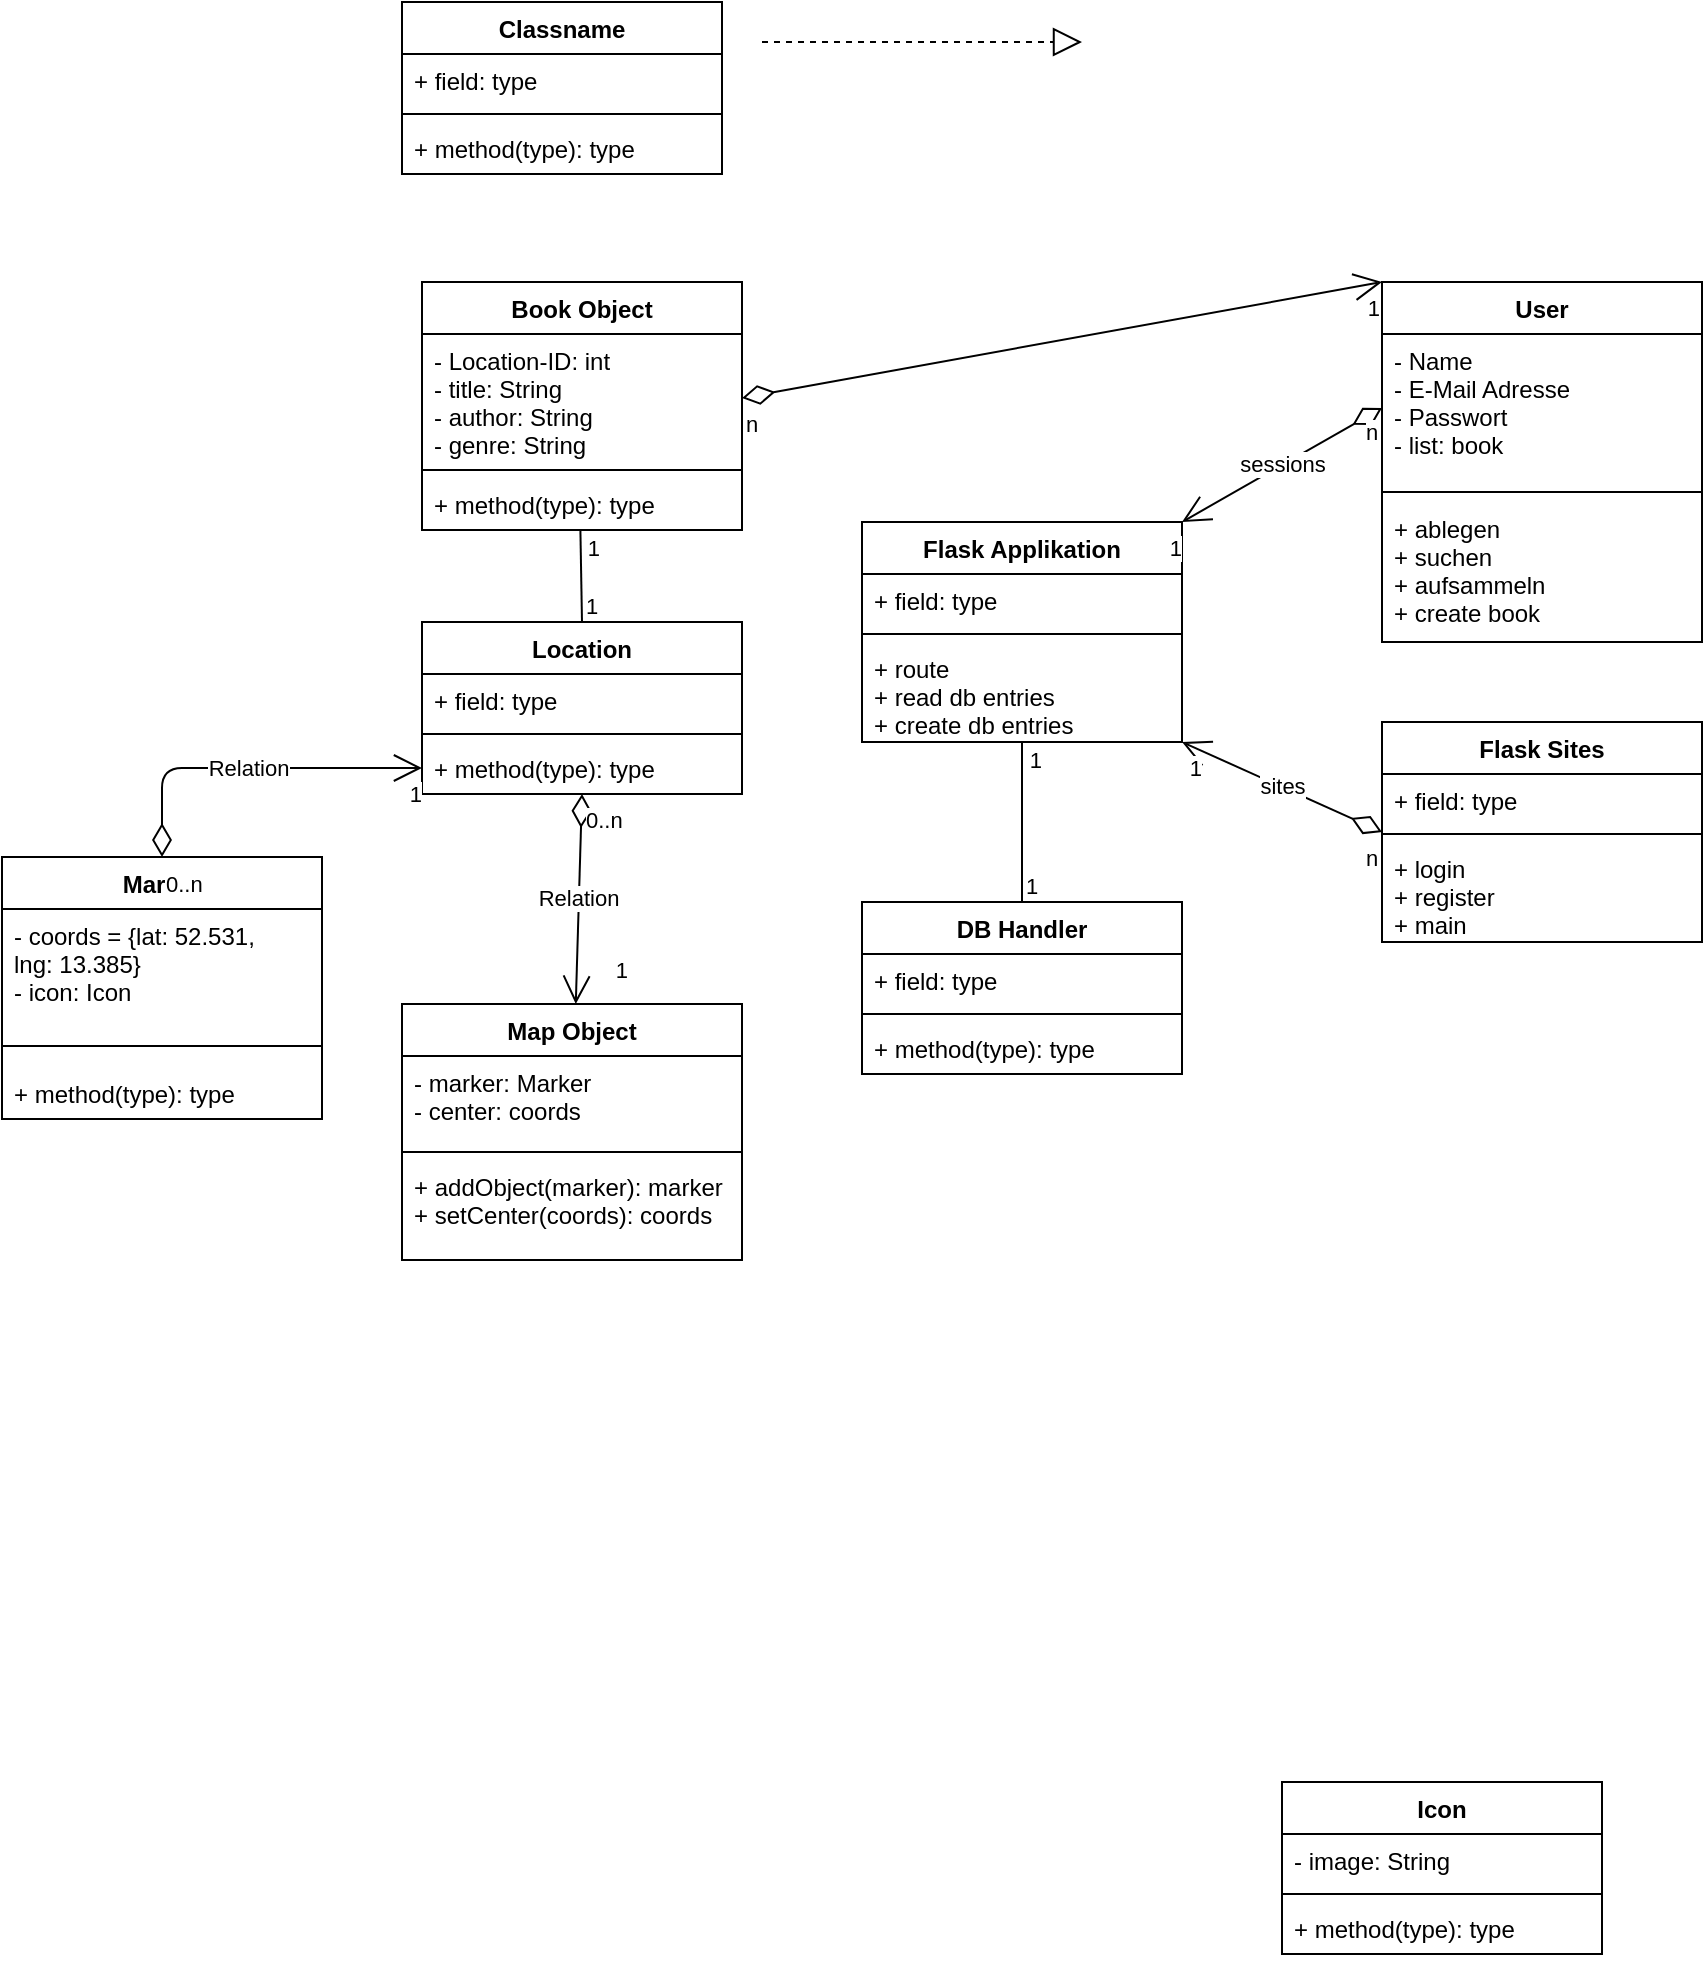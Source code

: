 <mxfile version="14.4.3" type="device"><diagram id="RmCkacpN2TYLpkS6w7RO" name="Seite-1"><mxGraphModel dx="2005" dy="676" grid="1" gridSize="10" guides="1" tooltips="1" connect="1" arrows="1" fold="1" page="1" pageScale="1" pageWidth="827" pageHeight="1169" math="0" shadow="0"><root><mxCell id="0"/><mxCell id="1" parent="0"/><mxCell id="iKKJlmc9YYCkpeSJBuOX-1" value="Classname" style="swimlane;fontStyle=1;align=center;verticalAlign=top;childLayout=stackLayout;horizontal=1;startSize=26;horizontalStack=0;resizeParent=1;resizeParentMax=0;resizeLast=0;collapsible=1;marginBottom=0;" parent="1" vertex="1"><mxGeometry x="30" y="20" width="160" height="86" as="geometry"/></mxCell><mxCell id="iKKJlmc9YYCkpeSJBuOX-2" value="+ field: type" style="text;strokeColor=none;fillColor=none;align=left;verticalAlign=top;spacingLeft=4;spacingRight=4;overflow=hidden;rotatable=0;points=[[0,0.5],[1,0.5]];portConstraint=eastwest;" parent="iKKJlmc9YYCkpeSJBuOX-1" vertex="1"><mxGeometry y="26" width="160" height="26" as="geometry"/></mxCell><mxCell id="iKKJlmc9YYCkpeSJBuOX-3" value="" style="line;strokeWidth=1;fillColor=none;align=left;verticalAlign=middle;spacingTop=-1;spacingLeft=3;spacingRight=3;rotatable=0;labelPosition=right;points=[];portConstraint=eastwest;" parent="iKKJlmc9YYCkpeSJBuOX-1" vertex="1"><mxGeometry y="52" width="160" height="8" as="geometry"/></mxCell><mxCell id="iKKJlmc9YYCkpeSJBuOX-4" value="+ method(type): type" style="text;strokeColor=none;fillColor=none;align=left;verticalAlign=top;spacingLeft=4;spacingRight=4;overflow=hidden;rotatable=0;points=[[0,0.5],[1,0.5]];portConstraint=eastwest;" parent="iKKJlmc9YYCkpeSJBuOX-1" vertex="1"><mxGeometry y="60" width="160" height="26" as="geometry"/></mxCell><mxCell id="iKKJlmc9YYCkpeSJBuOX-5" value="Map Object" style="swimlane;fontStyle=1;align=center;verticalAlign=top;childLayout=stackLayout;horizontal=1;startSize=26;horizontalStack=0;resizeParent=1;resizeParentMax=0;resizeLast=0;collapsible=1;marginBottom=0;" parent="1" vertex="1"><mxGeometry x="30" y="521" width="170" height="128" as="geometry"/></mxCell><mxCell id="iKKJlmc9YYCkpeSJBuOX-6" value="- marker: Marker&#10;- center: coords" style="text;strokeColor=none;fillColor=none;align=left;verticalAlign=top;spacingLeft=4;spacingRight=4;overflow=hidden;rotatable=0;points=[[0,0.5],[1,0.5]];portConstraint=eastwest;" parent="iKKJlmc9YYCkpeSJBuOX-5" vertex="1"><mxGeometry y="26" width="170" height="44" as="geometry"/></mxCell><mxCell id="iKKJlmc9YYCkpeSJBuOX-7" value="" style="line;strokeWidth=1;fillColor=none;align=left;verticalAlign=middle;spacingTop=-1;spacingLeft=3;spacingRight=3;rotatable=0;labelPosition=right;points=[];portConstraint=eastwest;" parent="iKKJlmc9YYCkpeSJBuOX-5" vertex="1"><mxGeometry y="70" width="170" height="8" as="geometry"/></mxCell><mxCell id="iKKJlmc9YYCkpeSJBuOX-8" value="+ addObject(marker): marker&#10;+ setCenter(coords): coords" style="text;strokeColor=none;fillColor=none;align=left;verticalAlign=top;spacingLeft=4;spacingRight=4;overflow=hidden;rotatable=0;points=[[0,0.5],[1,0.5]];portConstraint=eastwest;" parent="iKKJlmc9YYCkpeSJBuOX-5" vertex="1"><mxGeometry y="78" width="170" height="50" as="geometry"/></mxCell><mxCell id="iKKJlmc9YYCkpeSJBuOX-9" value="Marker" style="swimlane;fontStyle=1;align=center;verticalAlign=top;childLayout=stackLayout;horizontal=1;startSize=26;horizontalStack=0;resizeParent=1;resizeParentMax=0;resizeLast=0;collapsible=1;marginBottom=0;" parent="1" vertex="1"><mxGeometry x="-170" y="447.5" width="160" height="131" as="geometry"/></mxCell><mxCell id="iKKJlmc9YYCkpeSJBuOX-10" value="- coords = {lat: 52.531, &#10;lng: 13.385}&#10;- icon: Icon" style="text;strokeColor=none;fillColor=none;align=left;verticalAlign=top;spacingLeft=4;spacingRight=4;overflow=hidden;rotatable=0;points=[[0,0.5],[1,0.5]];portConstraint=eastwest;" parent="iKKJlmc9YYCkpeSJBuOX-9" vertex="1"><mxGeometry y="26" width="160" height="58" as="geometry"/></mxCell><mxCell id="iKKJlmc9YYCkpeSJBuOX-11" value="" style="line;strokeWidth=1;fillColor=none;align=left;verticalAlign=middle;spacingTop=-1;spacingLeft=3;spacingRight=3;rotatable=0;labelPosition=right;points=[];portConstraint=eastwest;" parent="iKKJlmc9YYCkpeSJBuOX-9" vertex="1"><mxGeometry y="84" width="160" height="21" as="geometry"/></mxCell><mxCell id="iKKJlmc9YYCkpeSJBuOX-12" value="+ method(type): type" style="text;strokeColor=none;fillColor=none;align=left;verticalAlign=top;spacingLeft=4;spacingRight=4;overflow=hidden;rotatable=0;points=[[0,0.5],[1,0.5]];portConstraint=eastwest;" parent="iKKJlmc9YYCkpeSJBuOX-9" vertex="1"><mxGeometry y="105" width="160" height="26" as="geometry"/></mxCell><mxCell id="iKKJlmc9YYCkpeSJBuOX-13" value="Icon" style="swimlane;fontStyle=1;align=center;verticalAlign=top;childLayout=stackLayout;horizontal=1;startSize=26;horizontalStack=0;resizeParent=1;resizeParentMax=0;resizeLast=0;collapsible=1;marginBottom=0;" parent="1" vertex="1"><mxGeometry x="470" y="910" width="160" height="86" as="geometry"/></mxCell><mxCell id="iKKJlmc9YYCkpeSJBuOX-14" value="- image: String" style="text;strokeColor=none;fillColor=none;align=left;verticalAlign=top;spacingLeft=4;spacingRight=4;overflow=hidden;rotatable=0;points=[[0,0.5],[1,0.5]];portConstraint=eastwest;" parent="iKKJlmc9YYCkpeSJBuOX-13" vertex="1"><mxGeometry y="26" width="160" height="26" as="geometry"/></mxCell><mxCell id="iKKJlmc9YYCkpeSJBuOX-15" value="" style="line;strokeWidth=1;fillColor=none;align=left;verticalAlign=middle;spacingTop=-1;spacingLeft=3;spacingRight=3;rotatable=0;labelPosition=right;points=[];portConstraint=eastwest;" parent="iKKJlmc9YYCkpeSJBuOX-13" vertex="1"><mxGeometry y="52" width="160" height="8" as="geometry"/></mxCell><mxCell id="iKKJlmc9YYCkpeSJBuOX-16" value="+ method(type): type" style="text;strokeColor=none;fillColor=none;align=left;verticalAlign=top;spacingLeft=4;spacingRight=4;overflow=hidden;rotatable=0;points=[[0,0.5],[1,0.5]];portConstraint=eastwest;" parent="iKKJlmc9YYCkpeSJBuOX-13" vertex="1"><mxGeometry y="60" width="160" height="26" as="geometry"/></mxCell><mxCell id="iKKJlmc9YYCkpeSJBuOX-18" value="" style="endArrow=block;dashed=1;endFill=0;endSize=12;html=1;" parent="1" edge="1"><mxGeometry width="160" relative="1" as="geometry"><mxPoint x="210" y="40" as="sourcePoint"/><mxPoint x="370" y="40" as="targetPoint"/></mxGeometry></mxCell><mxCell id="iKKJlmc9YYCkpeSJBuOX-28" value="User" style="swimlane;fontStyle=1;align=center;verticalAlign=top;childLayout=stackLayout;horizontal=1;startSize=26;horizontalStack=0;resizeParent=1;resizeParentMax=0;resizeLast=0;collapsible=1;marginBottom=0;" parent="1" vertex="1"><mxGeometry x="520" y="160" width="160" height="180" as="geometry"/></mxCell><mxCell id="iKKJlmc9YYCkpeSJBuOX-29" value="- Name&#10;- E-Mail Adresse&#10;- Passwort&#10;- list: book" style="text;strokeColor=none;fillColor=none;align=left;verticalAlign=top;spacingLeft=4;spacingRight=4;overflow=hidden;rotatable=0;points=[[0,0.5],[1,0.5]];portConstraint=eastwest;" parent="iKKJlmc9YYCkpeSJBuOX-28" vertex="1"><mxGeometry y="26" width="160" height="74" as="geometry"/></mxCell><mxCell id="iKKJlmc9YYCkpeSJBuOX-30" value="" style="line;strokeWidth=1;fillColor=none;align=left;verticalAlign=middle;spacingTop=-1;spacingLeft=3;spacingRight=3;rotatable=0;labelPosition=right;points=[];portConstraint=eastwest;" parent="iKKJlmc9YYCkpeSJBuOX-28" vertex="1"><mxGeometry y="100" width="160" height="10" as="geometry"/></mxCell><mxCell id="iKKJlmc9YYCkpeSJBuOX-31" value="+ ablegen&#10;+ suchen&#10;+ aufsammeln&#10;+ create book" style="text;strokeColor=none;fillColor=none;align=left;verticalAlign=top;spacingLeft=4;spacingRight=4;overflow=hidden;rotatable=0;points=[[0,0.5],[1,0.5]];portConstraint=eastwest;" parent="iKKJlmc9YYCkpeSJBuOX-28" vertex="1"><mxGeometry y="110" width="160" height="70" as="geometry"/></mxCell><mxCell id="augDifIEVUEMAhJTvY_Y-1" value="Flask Applikation" style="swimlane;fontStyle=1;align=center;verticalAlign=top;childLayout=stackLayout;horizontal=1;startSize=26;horizontalStack=0;resizeParent=1;resizeParentMax=0;resizeLast=0;collapsible=1;marginBottom=0;" vertex="1" parent="1"><mxGeometry x="260" y="280" width="160" height="110" as="geometry"/></mxCell><mxCell id="augDifIEVUEMAhJTvY_Y-2" value="+ field: type" style="text;strokeColor=none;fillColor=none;align=left;verticalAlign=top;spacingLeft=4;spacingRight=4;overflow=hidden;rotatable=0;points=[[0,0.5],[1,0.5]];portConstraint=eastwest;" vertex="1" parent="augDifIEVUEMAhJTvY_Y-1"><mxGeometry y="26" width="160" height="26" as="geometry"/></mxCell><mxCell id="augDifIEVUEMAhJTvY_Y-3" value="" style="line;strokeWidth=1;fillColor=none;align=left;verticalAlign=middle;spacingTop=-1;spacingLeft=3;spacingRight=3;rotatable=0;labelPosition=right;points=[];portConstraint=eastwest;" vertex="1" parent="augDifIEVUEMAhJTvY_Y-1"><mxGeometry y="52" width="160" height="8" as="geometry"/></mxCell><mxCell id="augDifIEVUEMAhJTvY_Y-4" value="+ route&#10;+ read db entries&#10;+ create db entries" style="text;strokeColor=none;fillColor=none;align=left;verticalAlign=top;spacingLeft=4;spacingRight=4;overflow=hidden;rotatable=0;points=[[0,0.5],[1,0.5]];portConstraint=eastwest;" vertex="1" parent="augDifIEVUEMAhJTvY_Y-1"><mxGeometry y="60" width="160" height="50" as="geometry"/></mxCell><mxCell id="augDifIEVUEMAhJTvY_Y-5" value="Flask Sites" style="swimlane;fontStyle=1;align=center;verticalAlign=top;childLayout=stackLayout;horizontal=1;startSize=26;horizontalStack=0;resizeParent=1;resizeParentMax=0;resizeLast=0;collapsible=1;marginBottom=0;" vertex="1" parent="1"><mxGeometry x="520" y="380" width="160" height="110" as="geometry"/></mxCell><mxCell id="augDifIEVUEMAhJTvY_Y-6" value="+ field: type" style="text;strokeColor=none;fillColor=none;align=left;verticalAlign=top;spacingLeft=4;spacingRight=4;overflow=hidden;rotatable=0;points=[[0,0.5],[1,0.5]];portConstraint=eastwest;" vertex="1" parent="augDifIEVUEMAhJTvY_Y-5"><mxGeometry y="26" width="160" height="26" as="geometry"/></mxCell><mxCell id="augDifIEVUEMAhJTvY_Y-7" value="" style="line;strokeWidth=1;fillColor=none;align=left;verticalAlign=middle;spacingTop=-1;spacingLeft=3;spacingRight=3;rotatable=0;labelPosition=right;points=[];portConstraint=eastwest;" vertex="1" parent="augDifIEVUEMAhJTvY_Y-5"><mxGeometry y="52" width="160" height="8" as="geometry"/></mxCell><mxCell id="augDifIEVUEMAhJTvY_Y-8" value="+ login&#10;+ register&#10;+ main" style="text;strokeColor=none;fillColor=none;align=left;verticalAlign=top;spacingLeft=4;spacingRight=4;overflow=hidden;rotatable=0;points=[[0,0.5],[1,0.5]];portConstraint=eastwest;" vertex="1" parent="augDifIEVUEMAhJTvY_Y-5"><mxGeometry y="60" width="160" height="50" as="geometry"/></mxCell><mxCell id="augDifIEVUEMAhJTvY_Y-9" value="sites" style="endArrow=open;html=1;endSize=12;startArrow=diamondThin;startSize=14;startFill=0;exitX=0;exitY=0.5;exitDx=0;exitDy=0;entryX=1;entryY=1;entryDx=0;entryDy=0;" edge="1" parent="1" source="augDifIEVUEMAhJTvY_Y-5" target="augDifIEVUEMAhJTvY_Y-1"><mxGeometry relative="1" as="geometry"><mxPoint x="360" y="590" as="sourcePoint"/><mxPoint x="520" y="590" as="targetPoint"/></mxGeometry></mxCell><mxCell id="augDifIEVUEMAhJTvY_Y-10" value="n" style="edgeLabel;resizable=0;html=1;align=left;verticalAlign=top;" connectable="0" vertex="1" parent="augDifIEVUEMAhJTvY_Y-9"><mxGeometry x="-1" relative="1" as="geometry"><mxPoint x="-10" as="offset"/></mxGeometry></mxCell><mxCell id="augDifIEVUEMAhJTvY_Y-11" value="1" style="edgeLabel;resizable=0;html=1;align=right;verticalAlign=top;" connectable="0" vertex="1" parent="augDifIEVUEMAhJTvY_Y-9"><mxGeometry x="1" relative="1" as="geometry"><mxPoint x="10.08" as="offset"/></mxGeometry></mxCell><mxCell id="augDifIEVUEMAhJTvY_Y-13" value="sessions" style="endArrow=open;html=1;endSize=12;startArrow=diamondThin;startSize=14;startFill=0;entryX=1;entryY=0;entryDx=0;entryDy=0;exitX=0;exitY=0.5;exitDx=0;exitDy=0;" edge="1" parent="1" source="iKKJlmc9YYCkpeSJBuOX-29" target="augDifIEVUEMAhJTvY_Y-1"><mxGeometry relative="1" as="geometry"><mxPoint x="490" y="470" as="sourcePoint"/><mxPoint x="650" y="470" as="targetPoint"/></mxGeometry></mxCell><mxCell id="augDifIEVUEMAhJTvY_Y-14" value="n" style="edgeLabel;resizable=0;html=1;align=left;verticalAlign=top;" connectable="0" vertex="1" parent="augDifIEVUEMAhJTvY_Y-13"><mxGeometry x="-1" relative="1" as="geometry"><mxPoint x="-10" y="-1.5" as="offset"/></mxGeometry></mxCell><mxCell id="augDifIEVUEMAhJTvY_Y-15" value="1" style="edgeLabel;resizable=0;html=1;align=right;verticalAlign=top;" connectable="0" vertex="1" parent="augDifIEVUEMAhJTvY_Y-13"><mxGeometry x="1" relative="1" as="geometry"/></mxCell><mxCell id="augDifIEVUEMAhJTvY_Y-17" value="DB Handler" style="swimlane;fontStyle=1;align=center;verticalAlign=top;childLayout=stackLayout;horizontal=1;startSize=26;horizontalStack=0;resizeParent=1;resizeParentMax=0;resizeLast=0;collapsible=1;marginBottom=0;" vertex="1" parent="1"><mxGeometry x="260" y="470" width="160" height="86" as="geometry"/></mxCell><mxCell id="augDifIEVUEMAhJTvY_Y-18" value="+ field: type" style="text;strokeColor=none;fillColor=none;align=left;verticalAlign=top;spacingLeft=4;spacingRight=4;overflow=hidden;rotatable=0;points=[[0,0.5],[1,0.5]];portConstraint=eastwest;" vertex="1" parent="augDifIEVUEMAhJTvY_Y-17"><mxGeometry y="26" width="160" height="26" as="geometry"/></mxCell><mxCell id="augDifIEVUEMAhJTvY_Y-19" value="" style="line;strokeWidth=1;fillColor=none;align=left;verticalAlign=middle;spacingTop=-1;spacingLeft=3;spacingRight=3;rotatable=0;labelPosition=right;points=[];portConstraint=eastwest;" vertex="1" parent="augDifIEVUEMAhJTvY_Y-17"><mxGeometry y="52" width="160" height="8" as="geometry"/></mxCell><mxCell id="augDifIEVUEMAhJTvY_Y-20" value="+ method(type): type" style="text;strokeColor=none;fillColor=none;align=left;verticalAlign=top;spacingLeft=4;spacingRight=4;overflow=hidden;rotatable=0;points=[[0,0.5],[1,0.5]];portConstraint=eastwest;" vertex="1" parent="augDifIEVUEMAhJTvY_Y-17"><mxGeometry y="60" width="160" height="26" as="geometry"/></mxCell><mxCell id="augDifIEVUEMAhJTvY_Y-21" value="" style="endArrow=none;html=1;exitX=0.5;exitY=0;exitDx=0;exitDy=0;entryX=0.5;entryY=1;entryDx=0;entryDy=0;" edge="1" parent="1" source="augDifIEVUEMAhJTvY_Y-17" target="augDifIEVUEMAhJTvY_Y-1"><mxGeometry relative="1" as="geometry"><mxPoint x="660" y="510" as="sourcePoint"/><mxPoint x="820" y="510" as="targetPoint"/></mxGeometry></mxCell><mxCell id="augDifIEVUEMAhJTvY_Y-22" value="1" style="edgeLabel;resizable=0;html=1;align=left;verticalAlign=bottom;" connectable="0" vertex="1" parent="augDifIEVUEMAhJTvY_Y-21"><mxGeometry x="-1" relative="1" as="geometry"/></mxCell><mxCell id="augDifIEVUEMAhJTvY_Y-23" value="1" style="edgeLabel;resizable=0;html=1;align=right;verticalAlign=bottom;" connectable="0" vertex="1" parent="augDifIEVUEMAhJTvY_Y-21"><mxGeometry x="1" relative="1" as="geometry"><mxPoint x="10.0" y="17.26" as="offset"/></mxGeometry></mxCell><mxCell id="augDifIEVUEMAhJTvY_Y-25" value="Book Object" style="swimlane;fontStyle=1;align=center;verticalAlign=top;childLayout=stackLayout;horizontal=1;startSize=26;horizontalStack=0;resizeParent=1;resizeParentMax=0;resizeLast=0;collapsible=1;marginBottom=0;" vertex="1" parent="1"><mxGeometry x="40" y="160" width="160" height="124" as="geometry"/></mxCell><mxCell id="augDifIEVUEMAhJTvY_Y-26" value="- Location-ID: int &#10;- title: String&#10;- author: String&#10;- genre: String" style="text;strokeColor=none;fillColor=none;align=left;verticalAlign=top;spacingLeft=4;spacingRight=4;overflow=hidden;rotatable=0;points=[[0,0.5],[1,0.5]];portConstraint=eastwest;" vertex="1" parent="augDifIEVUEMAhJTvY_Y-25"><mxGeometry y="26" width="160" height="64" as="geometry"/></mxCell><mxCell id="augDifIEVUEMAhJTvY_Y-27" value="" style="line;strokeWidth=1;fillColor=none;align=left;verticalAlign=middle;spacingTop=-1;spacingLeft=3;spacingRight=3;rotatable=0;labelPosition=right;points=[];portConstraint=eastwest;" vertex="1" parent="augDifIEVUEMAhJTvY_Y-25"><mxGeometry y="90" width="160" height="8" as="geometry"/></mxCell><mxCell id="augDifIEVUEMAhJTvY_Y-28" value="+ method(type): type" style="text;strokeColor=none;fillColor=none;align=left;verticalAlign=top;spacingLeft=4;spacingRight=4;overflow=hidden;rotatable=0;points=[[0,0.5],[1,0.5]];portConstraint=eastwest;" vertex="1" parent="augDifIEVUEMAhJTvY_Y-25"><mxGeometry y="98" width="160" height="26" as="geometry"/></mxCell><mxCell id="augDifIEVUEMAhJTvY_Y-30" value="Location" style="swimlane;fontStyle=1;align=center;verticalAlign=top;childLayout=stackLayout;horizontal=1;startSize=26;horizontalStack=0;resizeParent=1;resizeParentMax=0;resizeLast=0;collapsible=1;marginBottom=0;" vertex="1" parent="1"><mxGeometry x="40" y="330" width="160" height="86" as="geometry"/></mxCell><mxCell id="augDifIEVUEMAhJTvY_Y-31" value="+ field: type" style="text;strokeColor=none;fillColor=none;align=left;verticalAlign=top;spacingLeft=4;spacingRight=4;overflow=hidden;rotatable=0;points=[[0,0.5],[1,0.5]];portConstraint=eastwest;" vertex="1" parent="augDifIEVUEMAhJTvY_Y-30"><mxGeometry y="26" width="160" height="26" as="geometry"/></mxCell><mxCell id="augDifIEVUEMAhJTvY_Y-32" value="" style="line;strokeWidth=1;fillColor=none;align=left;verticalAlign=middle;spacingTop=-1;spacingLeft=3;spacingRight=3;rotatable=0;labelPosition=right;points=[];portConstraint=eastwest;" vertex="1" parent="augDifIEVUEMAhJTvY_Y-30"><mxGeometry y="52" width="160" height="8" as="geometry"/></mxCell><mxCell id="augDifIEVUEMAhJTvY_Y-33" value="+ method(type): type" style="text;strokeColor=none;fillColor=none;align=left;verticalAlign=top;spacingLeft=4;spacingRight=4;overflow=hidden;rotatable=0;points=[[0,0.5],[1,0.5]];portConstraint=eastwest;" vertex="1" parent="augDifIEVUEMAhJTvY_Y-30"><mxGeometry y="60" width="160" height="26" as="geometry"/></mxCell><mxCell id="augDifIEVUEMAhJTvY_Y-35" value="" style="endArrow=open;html=1;endSize=12;startArrow=diamondThin;startSize=14;startFill=0;entryX=0;entryY=0;entryDx=0;entryDy=0;exitX=1;exitY=0.5;exitDx=0;exitDy=0;" edge="1" parent="1" source="augDifIEVUEMAhJTvY_Y-26" target="iKKJlmc9YYCkpeSJBuOX-28"><mxGeometry relative="1" as="geometry"><mxPoint x="250" y="440" as="sourcePoint"/><mxPoint x="410" y="440" as="targetPoint"/></mxGeometry></mxCell><mxCell id="augDifIEVUEMAhJTvY_Y-36" value="n" style="edgeLabel;resizable=0;html=1;align=left;verticalAlign=top;" connectable="0" vertex="1" parent="augDifIEVUEMAhJTvY_Y-35"><mxGeometry x="-1" relative="1" as="geometry"/></mxCell><mxCell id="augDifIEVUEMAhJTvY_Y-37" value="1" style="edgeLabel;resizable=0;html=1;align=right;verticalAlign=top;" connectable="0" vertex="1" parent="augDifIEVUEMAhJTvY_Y-35"><mxGeometry x="1" relative="1" as="geometry"/></mxCell><mxCell id="augDifIEVUEMAhJTvY_Y-38" value="" style="endArrow=none;html=1;exitX=0.5;exitY=0;exitDx=0;exitDy=0;entryX=0.495;entryY=1.005;entryDx=0;entryDy=0;entryPerimeter=0;" edge="1" parent="1" source="augDifIEVUEMAhJTvY_Y-30" target="augDifIEVUEMAhJTvY_Y-28"><mxGeometry relative="1" as="geometry"><mxPoint x="220" y="420" as="sourcePoint"/><mxPoint x="220" y="320" as="targetPoint"/></mxGeometry></mxCell><mxCell id="augDifIEVUEMAhJTvY_Y-39" value="1" style="edgeLabel;resizable=0;html=1;align=left;verticalAlign=bottom;" connectable="0" vertex="1" parent="augDifIEVUEMAhJTvY_Y-38"><mxGeometry x="-1" relative="1" as="geometry"/></mxCell><mxCell id="augDifIEVUEMAhJTvY_Y-40" value="1" style="edgeLabel;resizable=0;html=1;align=right;verticalAlign=bottom;" connectable="0" vertex="1" parent="augDifIEVUEMAhJTvY_Y-38"><mxGeometry x="1" relative="1" as="geometry"><mxPoint x="10.0" y="17.26" as="offset"/></mxGeometry></mxCell><mxCell id="augDifIEVUEMAhJTvY_Y-44" value="Relation" style="endArrow=open;html=1;endSize=12;startArrow=diamondThin;startSize=14;startFill=0;edgeStyle=orthogonalEdgeStyle;exitX=0.5;exitY=0;exitDx=0;exitDy=0;entryX=0;entryY=0.5;entryDx=0;entryDy=0;" edge="1" parent="1" source="iKKJlmc9YYCkpeSJBuOX-9" target="augDifIEVUEMAhJTvY_Y-33"><mxGeometry relative="1" as="geometry"><mxPoint x="190" y="500" as="sourcePoint"/><mxPoint x="350" y="500" as="targetPoint"/></mxGeometry></mxCell><mxCell id="augDifIEVUEMAhJTvY_Y-45" value="0..n" style="edgeLabel;resizable=0;html=1;align=left;verticalAlign=top;" connectable="0" vertex="1" parent="augDifIEVUEMAhJTvY_Y-44"><mxGeometry x="-1" relative="1" as="geometry"/></mxCell><mxCell id="augDifIEVUEMAhJTvY_Y-46" value="1" style="edgeLabel;resizable=0;html=1;align=right;verticalAlign=top;" connectable="0" vertex="1" parent="augDifIEVUEMAhJTvY_Y-44"><mxGeometry x="1" relative="1" as="geometry"/></mxCell><mxCell id="augDifIEVUEMAhJTvY_Y-47" value="Relation" style="endArrow=open;html=1;endSize=12;startArrow=diamondThin;startSize=14;startFill=0;exitX=0.5;exitY=1;exitDx=0;exitDy=0;" edge="1" parent="1" source="augDifIEVUEMAhJTvY_Y-30" target="iKKJlmc9YYCkpeSJBuOX-5"><mxGeometry relative="1" as="geometry"><mxPoint x="130" y="570" as="sourcePoint"/><mxPoint x="290" y="570" as="targetPoint"/></mxGeometry></mxCell><mxCell id="augDifIEVUEMAhJTvY_Y-48" value="0..n" style="edgeLabel;resizable=0;html=1;align=left;verticalAlign=top;" connectable="0" vertex="1" parent="augDifIEVUEMAhJTvY_Y-47"><mxGeometry x="-1" relative="1" as="geometry"/></mxCell><mxCell id="augDifIEVUEMAhJTvY_Y-49" value="1" style="edgeLabel;resizable=0;html=1;align=right;verticalAlign=top;" connectable="0" vertex="1" parent="augDifIEVUEMAhJTvY_Y-47"><mxGeometry x="1" relative="1" as="geometry"><mxPoint x="26.47" y="-30.01" as="offset"/></mxGeometry></mxCell></root></mxGraphModel></diagram></mxfile>
